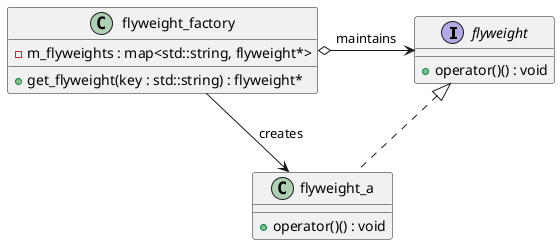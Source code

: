 /'
tag::class-diagram[]
'/
@startuml class-diagram

    interface flyweight {
        + operator()() : void
    }
    class flyweight_a implements flyweight {
        + operator()() : void
    }
    class flyweight_factory {
        - m_flyweights : map<std::string, flyweight*>
        + get_flyweight(key : std::string) : flyweight*
    }

    flyweight_factory o-> flyweight : maintains
    flyweight_factory --> flyweight_a : creates

@enduml
/'
end::class-diagram[]
'/

